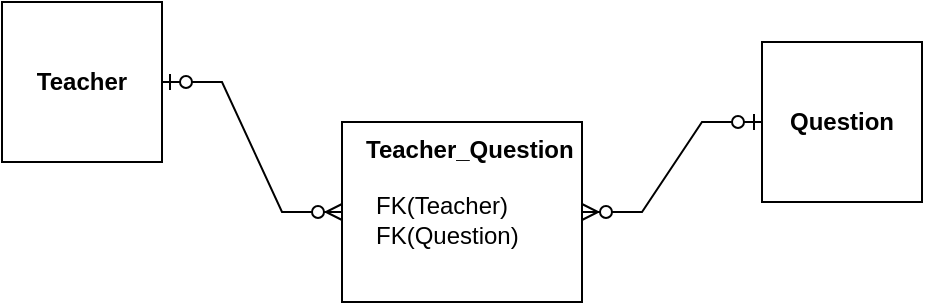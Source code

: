 <mxfile version="20.4.2" type="github">
  <diagram id="2sO_4onhugDU0Kl1AgzK" name="Page-1">
    <mxGraphModel dx="946" dy="617" grid="1" gridSize="10" guides="1" tooltips="1" connect="1" arrows="1" fold="1" page="1" pageScale="1" pageWidth="850" pageHeight="1100" math="0" shadow="0">
      <root>
        <mxCell id="0" />
        <mxCell id="1" parent="0" />
        <mxCell id="2VTOW2IW8ZpL9YFtVFEM-1" value="Teacher" style="whiteSpace=wrap;html=1;aspect=fixed;fontStyle=1" vertex="1" parent="1">
          <mxGeometry x="130" y="130" width="80" height="80" as="geometry" />
        </mxCell>
        <mxCell id="2VTOW2IW8ZpL9YFtVFEM-2" value="Question" style="whiteSpace=wrap;html=1;aspect=fixed;fontStyle=1" vertex="1" parent="1">
          <mxGeometry x="510" y="150" width="80" height="80" as="geometry" />
        </mxCell>
        <mxCell id="2VTOW2IW8ZpL9YFtVFEM-12" value="" style="edgeStyle=entityRelationEdgeStyle;fontSize=12;html=1;endArrow=ERzeroToMany;startArrow=ERzeroToOne;rounded=0;exitX=0;exitY=0.5;exitDx=0;exitDy=0;entryX=1;entryY=0.5;entryDx=0;entryDy=0;" edge="1" parent="1" source="2VTOW2IW8ZpL9YFtVFEM-2" target="2VTOW2IW8ZpL9YFtVFEM-6">
          <mxGeometry width="100" height="100" relative="1" as="geometry">
            <mxPoint x="570" y="410" as="sourcePoint" />
            <mxPoint x="510" y="390" as="targetPoint" />
          </mxGeometry>
        </mxCell>
        <mxCell id="2VTOW2IW8ZpL9YFtVFEM-13" value="" style="edgeStyle=entityRelationEdgeStyle;fontSize=12;html=1;endArrow=ERzeroToMany;startArrow=ERzeroToOne;rounded=0;exitX=1;exitY=0.5;exitDx=0;exitDy=0;entryX=0;entryY=0.5;entryDx=0;entryDy=0;" edge="1" parent="1" source="2VTOW2IW8ZpL9YFtVFEM-1" target="2VTOW2IW8ZpL9YFtVFEM-6">
          <mxGeometry width="100" height="100" relative="1" as="geometry">
            <mxPoint x="140" y="240" as="sourcePoint" />
            <mxPoint x="240" y="360" as="targetPoint" />
          </mxGeometry>
        </mxCell>
        <mxCell id="2VTOW2IW8ZpL9YFtVFEM-15" value="" style="group" vertex="1" connectable="0" parent="1">
          <mxGeometry x="300" y="190" width="120" height="90" as="geometry" />
        </mxCell>
        <mxCell id="2VTOW2IW8ZpL9YFtVFEM-6" value="" style="rounded=0;whiteSpace=wrap;html=1;" vertex="1" parent="2VTOW2IW8ZpL9YFtVFEM-15">
          <mxGeometry width="120" height="90" as="geometry" />
        </mxCell>
        <mxCell id="2VTOW2IW8ZpL9YFtVFEM-14" value="&lt;div&gt;FK(Teacher)&lt;/div&gt;&lt;div&gt;FK(Question)&lt;br&gt;&lt;/div&gt;" style="text;html=1;align=left;verticalAlign=middle;resizable=0;points=[];autosize=1;strokeColor=none;fillColor=none;" vertex="1" parent="2VTOW2IW8ZpL9YFtVFEM-15">
          <mxGeometry x="15" y="28.636" width="90" height="40" as="geometry" />
        </mxCell>
        <mxCell id="2VTOW2IW8ZpL9YFtVFEM-16" value="Teacher_Question" style="text;whiteSpace=wrap;html=1;fontStyle=1" vertex="1" parent="2VTOW2IW8ZpL9YFtVFEM-15">
          <mxGeometry x="10" width="110" height="24.545" as="geometry" />
        </mxCell>
      </root>
    </mxGraphModel>
  </diagram>
</mxfile>
